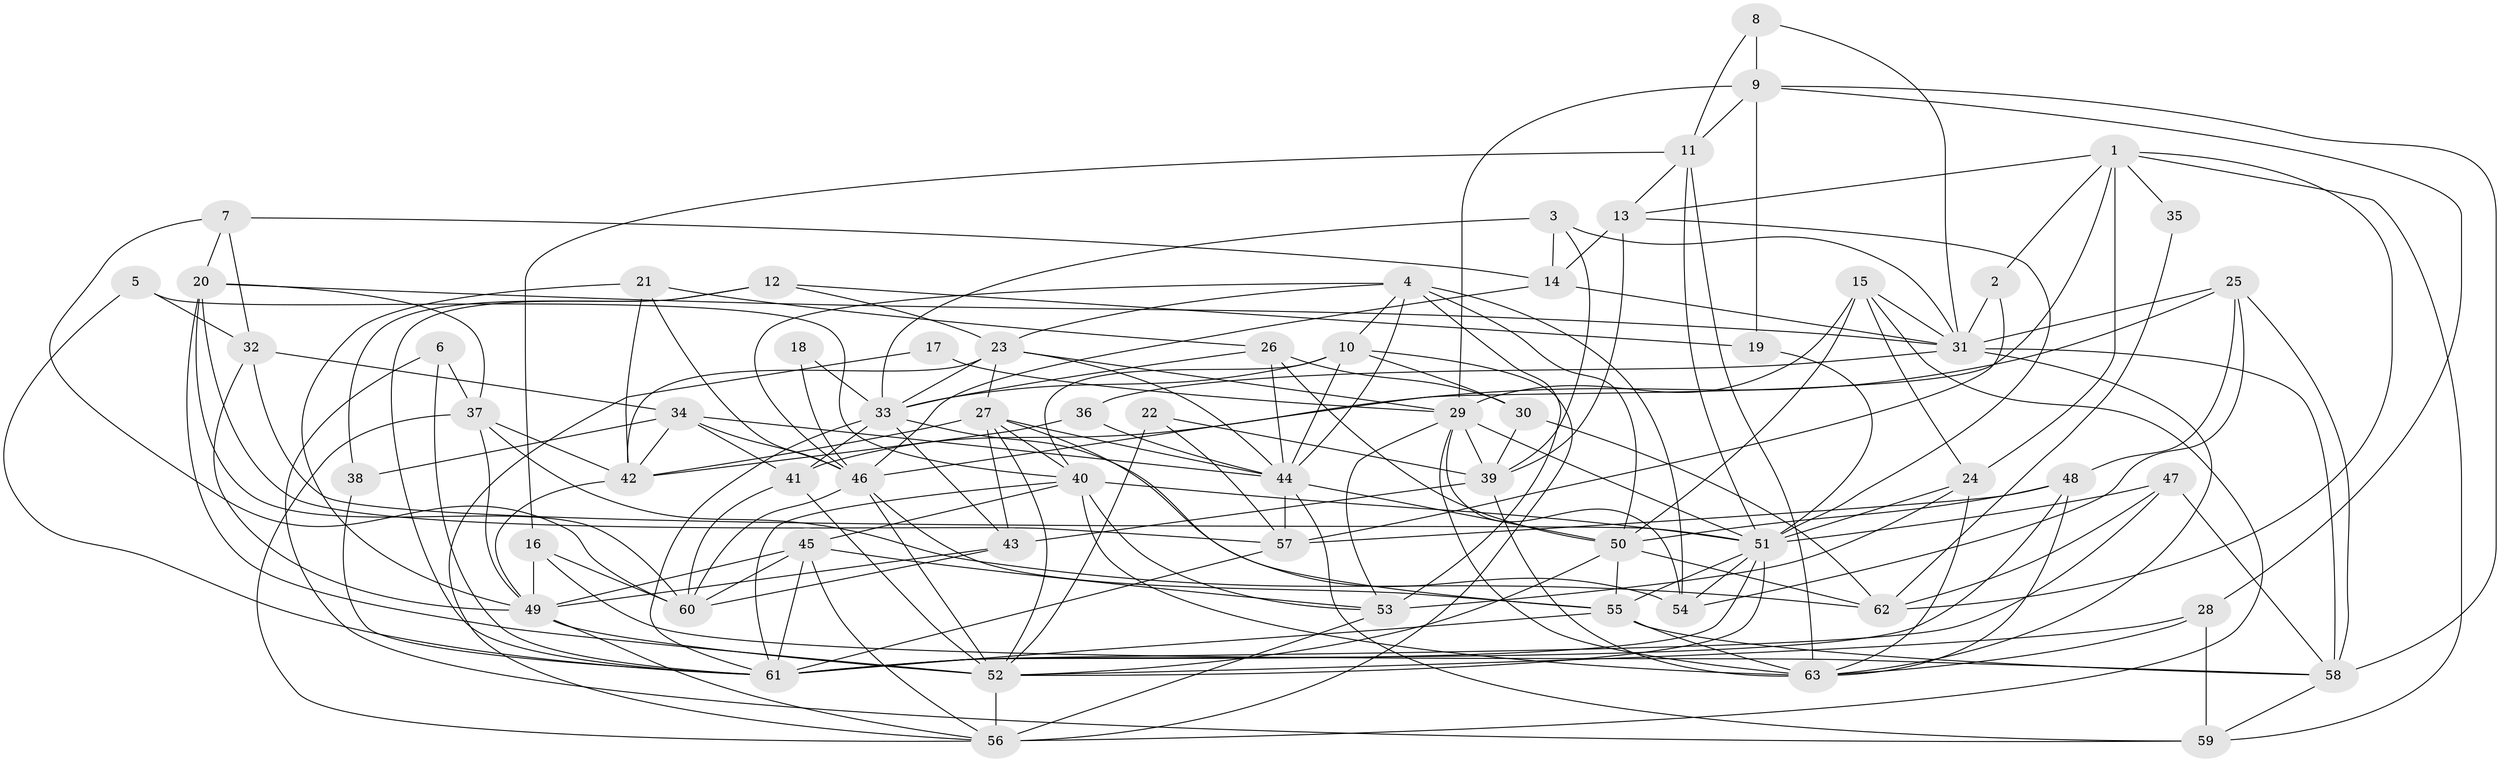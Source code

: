 // original degree distribution, {5: 0.15079365079365079, 6: 0.06349206349206349, 4: 0.373015873015873, 2: 0.10317460317460317, 8: 0.015873015873015872, 7: 0.03968253968253968, 3: 0.25396825396825395}
// Generated by graph-tools (version 1.1) at 2025/50/03/09/25 03:50:09]
// undirected, 63 vertices, 184 edges
graph export_dot {
graph [start="1"]
  node [color=gray90,style=filled];
  1;
  2;
  3;
  4;
  5;
  6;
  7;
  8;
  9;
  10;
  11;
  12;
  13;
  14;
  15;
  16;
  17;
  18;
  19;
  20;
  21;
  22;
  23;
  24;
  25;
  26;
  27;
  28;
  29;
  30;
  31;
  32;
  33;
  34;
  35;
  36;
  37;
  38;
  39;
  40;
  41;
  42;
  43;
  44;
  45;
  46;
  47;
  48;
  49;
  50;
  51;
  52;
  53;
  54;
  55;
  56;
  57;
  58;
  59;
  60;
  61;
  62;
  63;
  1 -- 2 [weight=1.0];
  1 -- 13 [weight=1.0];
  1 -- 24 [weight=1.0];
  1 -- 35 [weight=1.0];
  1 -- 46 [weight=1.0];
  1 -- 59 [weight=1.0];
  1 -- 62 [weight=1.0];
  2 -- 31 [weight=1.0];
  2 -- 57 [weight=1.0];
  3 -- 14 [weight=1.0];
  3 -- 31 [weight=1.0];
  3 -- 33 [weight=1.0];
  3 -- 39 [weight=1.0];
  4 -- 10 [weight=1.0];
  4 -- 23 [weight=1.0];
  4 -- 44 [weight=1.0];
  4 -- 46 [weight=1.0];
  4 -- 50 [weight=1.0];
  4 -- 53 [weight=1.0];
  4 -- 54 [weight=1.0];
  5 -- 32 [weight=1.0];
  5 -- 40 [weight=1.0];
  5 -- 61 [weight=1.0];
  6 -- 37 [weight=1.0];
  6 -- 59 [weight=1.0];
  6 -- 61 [weight=1.0];
  7 -- 14 [weight=1.0];
  7 -- 20 [weight=1.0];
  7 -- 32 [weight=1.0];
  7 -- 60 [weight=1.0];
  8 -- 9 [weight=1.0];
  8 -- 11 [weight=1.0];
  8 -- 31 [weight=1.0];
  9 -- 11 [weight=1.0];
  9 -- 19 [weight=1.0];
  9 -- 28 [weight=1.0];
  9 -- 29 [weight=1.0];
  9 -- 58 [weight=1.0];
  10 -- 30 [weight=1.0];
  10 -- 33 [weight=1.0];
  10 -- 40 [weight=1.0];
  10 -- 44 [weight=1.0];
  10 -- 56 [weight=1.0];
  11 -- 13 [weight=1.0];
  11 -- 16 [weight=1.0];
  11 -- 51 [weight=1.0];
  11 -- 63 [weight=1.0];
  12 -- 19 [weight=1.0];
  12 -- 23 [weight=1.0];
  12 -- 38 [weight=1.0];
  12 -- 61 [weight=1.0];
  13 -- 14 [weight=1.0];
  13 -- 39 [weight=1.0];
  13 -- 51 [weight=1.0];
  14 -- 31 [weight=1.0];
  14 -- 46 [weight=1.0];
  15 -- 24 [weight=1.0];
  15 -- 29 [weight=1.0];
  15 -- 31 [weight=1.0];
  15 -- 50 [weight=1.0];
  15 -- 56 [weight=1.0];
  16 -- 49 [weight=1.0];
  16 -- 58 [weight=1.0];
  16 -- 60 [weight=1.0];
  17 -- 29 [weight=1.0];
  17 -- 56 [weight=1.0];
  18 -- 33 [weight=1.0];
  18 -- 46 [weight=1.0];
  19 -- 51 [weight=1.0];
  20 -- 31 [weight=1.0];
  20 -- 37 [weight=1.0];
  20 -- 52 [weight=1.0];
  20 -- 57 [weight=1.0];
  20 -- 60 [weight=1.0];
  21 -- 26 [weight=1.0];
  21 -- 42 [weight=1.0];
  21 -- 46 [weight=1.0];
  21 -- 49 [weight=1.0];
  22 -- 39 [weight=1.0];
  22 -- 52 [weight=1.0];
  22 -- 57 [weight=1.0];
  23 -- 27 [weight=1.0];
  23 -- 29 [weight=1.0];
  23 -- 33 [weight=1.0];
  23 -- 42 [weight=1.0];
  23 -- 44 [weight=1.0];
  24 -- 51 [weight=1.0];
  24 -- 53 [weight=1.0];
  24 -- 63 [weight=1.0];
  25 -- 31 [weight=1.0];
  25 -- 41 [weight=1.0];
  25 -- 48 [weight=1.0];
  25 -- 54 [weight=1.0];
  25 -- 58 [weight=1.0];
  26 -- 30 [weight=1.0];
  26 -- 33 [weight=1.0];
  26 -- 44 [weight=1.0];
  26 -- 50 [weight=1.0];
  27 -- 40 [weight=1.0];
  27 -- 42 [weight=1.0];
  27 -- 43 [weight=1.0];
  27 -- 44 [weight=1.0];
  27 -- 52 [weight=1.0];
  27 -- 55 [weight=1.0];
  28 -- 52 [weight=1.0];
  28 -- 59 [weight=1.0];
  28 -- 63 [weight=1.0];
  29 -- 39 [weight=1.0];
  29 -- 51 [weight=1.0];
  29 -- 53 [weight=1.0];
  29 -- 54 [weight=1.0];
  29 -- 63 [weight=1.0];
  30 -- 39 [weight=1.0];
  30 -- 62 [weight=1.0];
  31 -- 36 [weight=1.0];
  31 -- 58 [weight=1.0];
  31 -- 63 [weight=1.0];
  32 -- 34 [weight=1.0];
  32 -- 49 [weight=1.0];
  32 -- 51 [weight=1.0];
  33 -- 41 [weight=1.0];
  33 -- 43 [weight=1.0];
  33 -- 54 [weight=1.0];
  33 -- 61 [weight=1.0];
  34 -- 38 [weight=1.0];
  34 -- 41 [weight=1.0];
  34 -- 42 [weight=1.0];
  34 -- 44 [weight=1.0];
  34 -- 46 [weight=1.0];
  35 -- 62 [weight=1.0];
  36 -- 42 [weight=1.0];
  36 -- 44 [weight=1.0];
  37 -- 42 [weight=1.0];
  37 -- 49 [weight=1.0];
  37 -- 56 [weight=1.0];
  37 -- 62 [weight=1.0];
  38 -- 61 [weight=1.0];
  39 -- 43 [weight=1.0];
  39 -- 63 [weight=1.0];
  40 -- 45 [weight=1.0];
  40 -- 51 [weight=1.0];
  40 -- 53 [weight=1.0];
  40 -- 61 [weight=1.0];
  40 -- 63 [weight=1.0];
  41 -- 52 [weight=1.0];
  41 -- 60 [weight=1.0];
  42 -- 49 [weight=1.0];
  43 -- 49 [weight=1.0];
  43 -- 60 [weight=1.0];
  44 -- 50 [weight=1.0];
  44 -- 57 [weight=1.0];
  44 -- 59 [weight=1.0];
  45 -- 49 [weight=1.0];
  45 -- 53 [weight=1.0];
  45 -- 56 [weight=1.0];
  45 -- 60 [weight=1.0];
  45 -- 61 [weight=1.0];
  46 -- 52 [weight=1.0];
  46 -- 55 [weight=1.0];
  46 -- 60 [weight=1.0];
  47 -- 51 [weight=1.0];
  47 -- 58 [weight=1.0];
  47 -- 61 [weight=1.0];
  47 -- 62 [weight=1.0];
  48 -- 50 [weight=1.0];
  48 -- 57 [weight=1.0];
  48 -- 61 [weight=2.0];
  48 -- 63 [weight=1.0];
  49 -- 52 [weight=1.0];
  49 -- 56 [weight=1.0];
  50 -- 52 [weight=1.0];
  50 -- 55 [weight=1.0];
  50 -- 62 [weight=1.0];
  51 -- 52 [weight=1.0];
  51 -- 54 [weight=1.0];
  51 -- 55 [weight=1.0];
  51 -- 61 [weight=1.0];
  52 -- 56 [weight=2.0];
  53 -- 56 [weight=1.0];
  55 -- 58 [weight=1.0];
  55 -- 61 [weight=1.0];
  55 -- 63 [weight=1.0];
  57 -- 61 [weight=1.0];
  58 -- 59 [weight=1.0];
}
